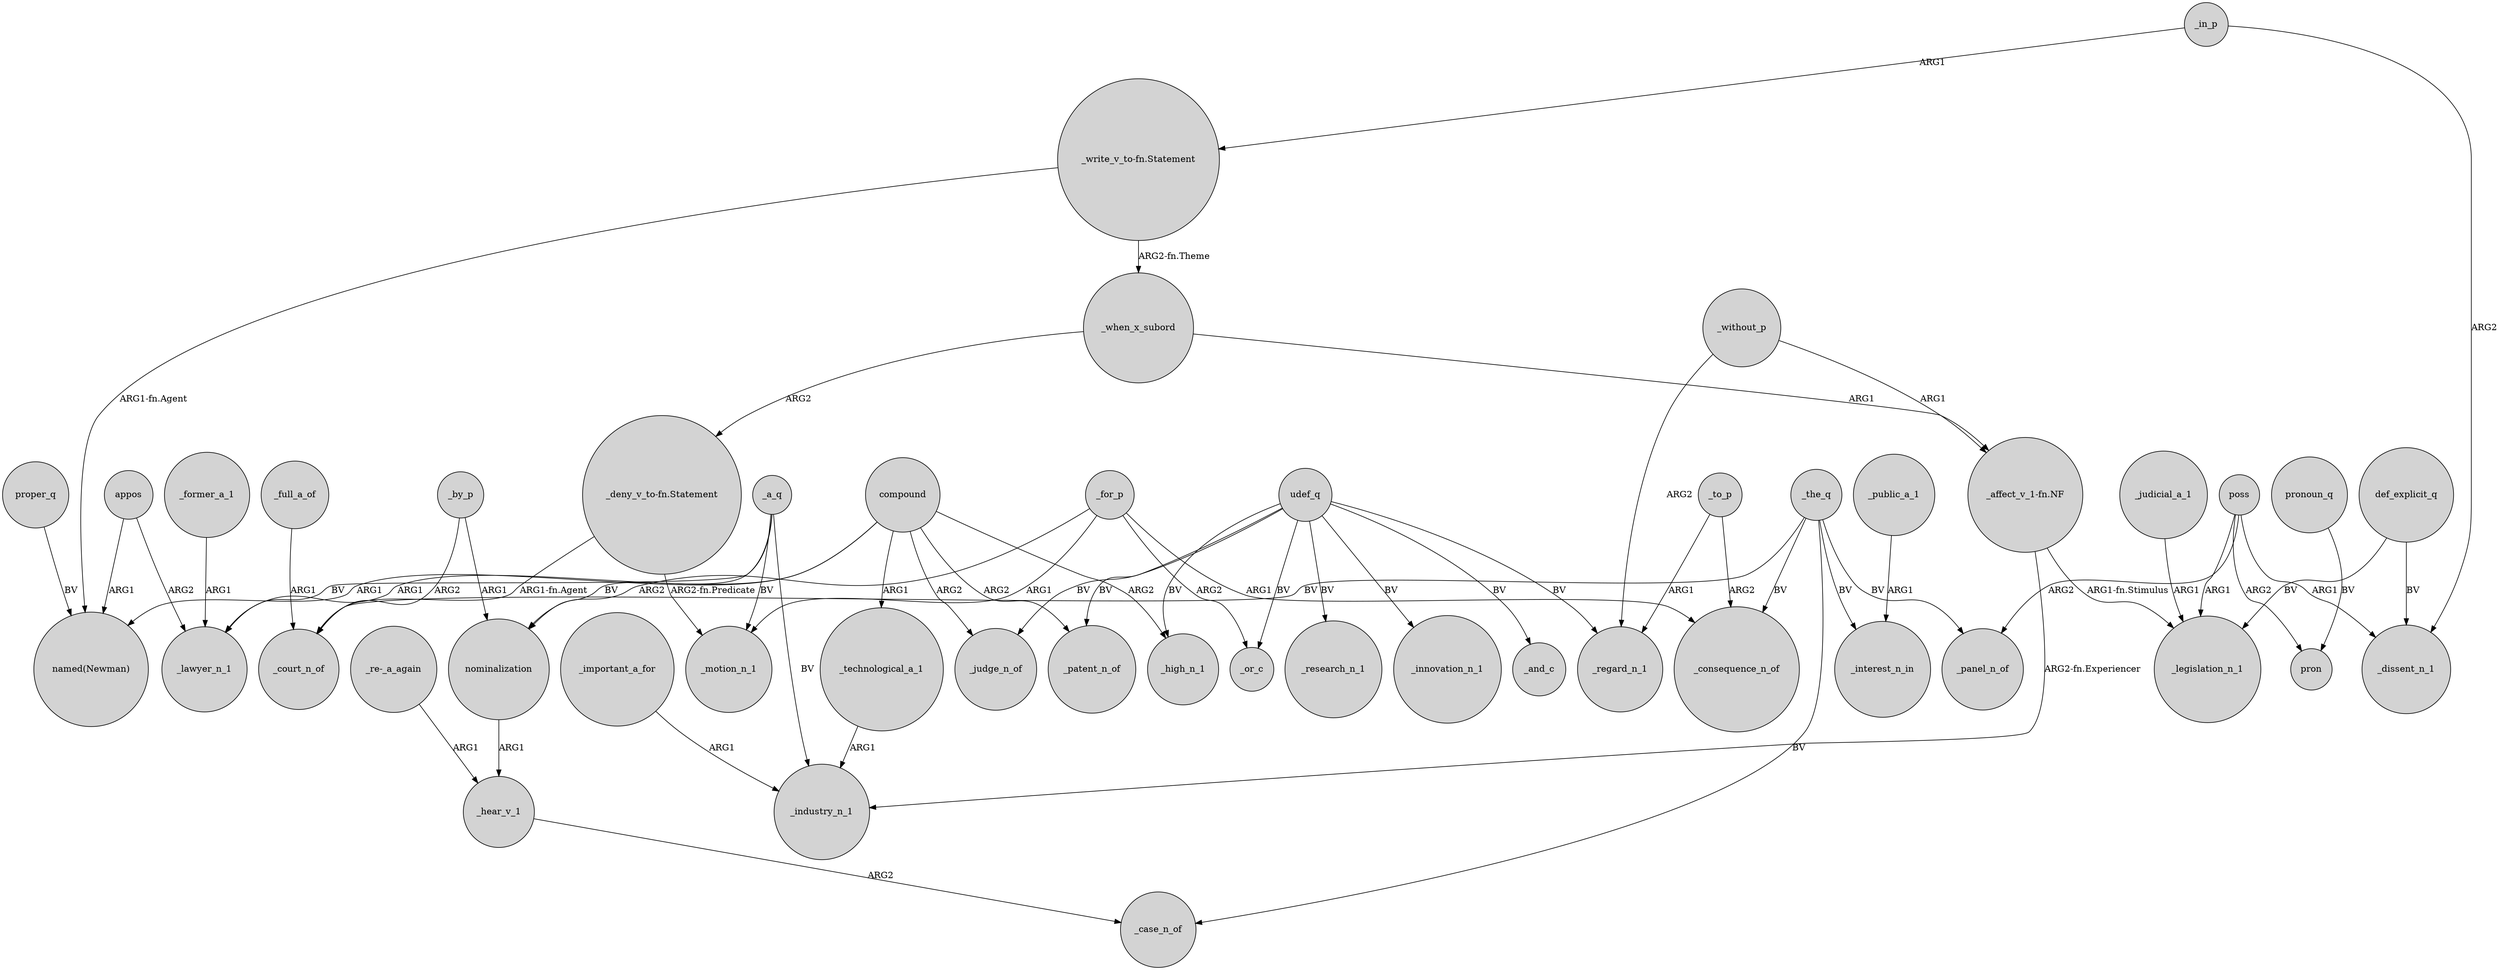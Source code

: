digraph {
	node [shape=circle style=filled]
	_technological_a_1 -> _industry_n_1 [label=ARG1]
	_judicial_a_1 -> _legislation_n_1 [label=ARG1]
	"_write_v_to-fn.Statement" -> "named(Newman)" [label="ARG1-fn.Agent"]
	_a_q -> _lawyer_n_1 [label=BV]
	_former_a_1 -> _lawyer_n_1 [label=ARG1]
	poss -> pron [label=ARG2]
	"_deny_v_to-fn.Statement" -> _court_n_of [label="ARG1-fn.Agent"]
	compound -> _lawyer_n_1 [label=ARG1]
	_hear_v_1 -> _case_n_of [label=ARG2]
	compound -> "named(Newman)" [label=ARG1]
	udef_q -> _regard_n_1 [label=BV]
	_to_p -> _consequence_n_of [label=ARG2]
	_the_q -> _interest_n_in [label=BV]
	"_re-_a_again" -> _hear_v_1 [label=ARG1]
	compound -> _judge_n_of [label=ARG2]
	_the_q -> _case_n_of [label=BV]
	_in_p -> _dissent_n_1 [label=ARG2]
	appos -> "named(Newman)" [label=ARG1]
	nominalization -> _hear_v_1 [label=ARG1]
	udef_q -> _research_n_1 [label=BV]
	_the_q -> _court_n_of [label=BV]
	_for_p -> nominalization [label=ARG2]
	_for_p -> _consequence_n_of [label=ARG1]
	udef_q -> _innovation_n_1 [label=BV]
	appos -> _lawyer_n_1 [label=ARG2]
	_full_a_of -> _court_n_of [label=ARG1]
	proper_q -> "named(Newman)" [label=BV]
	_a_q -> nominalization [label=BV]
	poss -> _legislation_n_1 [label=ARG1]
	_when_x_subord -> "_deny_v_to-fn.Statement" [label=ARG2]
	compound -> _technological_a_1 [label=ARG1]
	udef_q -> _or_c [label=BV]
	udef_q -> _judge_n_of [label=BV]
	poss -> _panel_n_of [label=ARG2]
	compound -> _patent_n_of [label=ARG2]
	udef_q -> _high_n_1 [label=BV]
	udef_q -> _patent_n_of [label=BV]
	pronoun_q -> pron [label=BV]
	_a_q -> _motion_n_1 [label=BV]
	_by_p -> nominalization [label=ARG1]
	compound -> _high_n_1 [label=ARG2]
	_in_p -> "_write_v_to-fn.Statement" [label=ARG1]
	_public_a_1 -> _interest_n_in [label=ARG1]
	_for_p -> _motion_n_1 [label=ARG1]
	_the_q -> _panel_n_of [label=BV]
	def_explicit_q -> _dissent_n_1 [label=BV]
	_a_q -> _industry_n_1 [label=BV]
	def_explicit_q -> _legislation_n_1 [label=BV]
	_without_p -> "_affect_v_1-fn.NF" [label=ARG1]
	"_affect_v_1-fn.NF" -> _legislation_n_1 [label="ARG1-fn.Stimulus"]
	_by_p -> _court_n_of [label=ARG2]
	_to_p -> _regard_n_1 [label=ARG1]
	_when_x_subord -> "_affect_v_1-fn.NF" [label=ARG1]
	_the_q -> _consequence_n_of [label=BV]
	_without_p -> _regard_n_1 [label=ARG2]
	"_write_v_to-fn.Statement" -> _when_x_subord [label="ARG2-fn.Theme"]
	udef_q -> _and_c [label=BV]
	"_deny_v_to-fn.Statement" -> _motion_n_1 [label="ARG2-fn.Predicate"]
	poss -> _dissent_n_1 [label=ARG1]
	"_affect_v_1-fn.NF" -> _industry_n_1 [label="ARG2-fn.Experiencer"]
	_important_a_for -> _industry_n_1 [label=ARG1]
	_for_p -> _or_c [label=ARG2]
}
